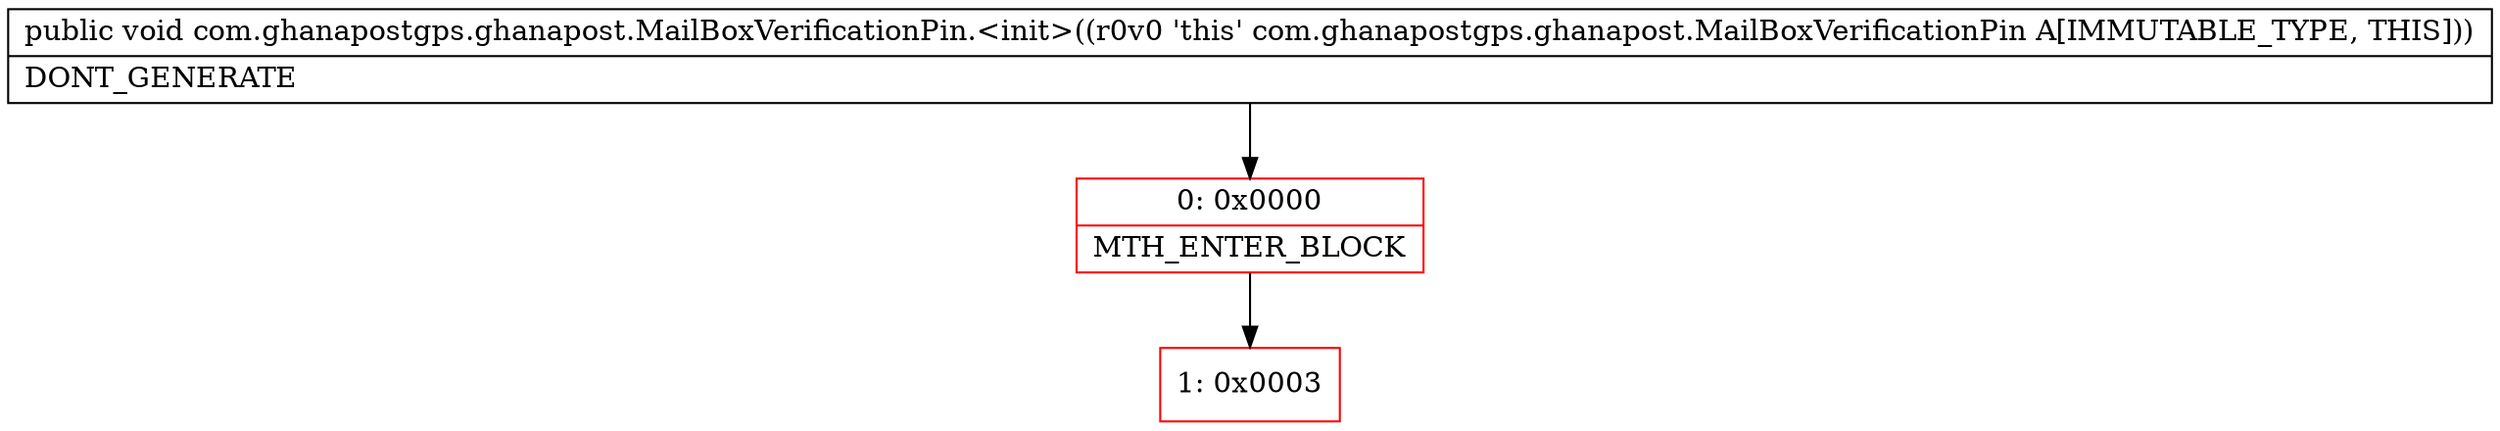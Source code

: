 digraph "CFG forcom.ghanapostgps.ghanapost.MailBoxVerificationPin.\<init\>()V" {
subgraph cluster_Region_2019279567 {
label = "R(0)";
node [shape=record,color=blue];
}
Node_0 [shape=record,color=red,label="{0\:\ 0x0000|MTH_ENTER_BLOCK\l}"];
Node_1 [shape=record,color=red,label="{1\:\ 0x0003}"];
MethodNode[shape=record,label="{public void com.ghanapostgps.ghanapost.MailBoxVerificationPin.\<init\>((r0v0 'this' com.ghanapostgps.ghanapost.MailBoxVerificationPin A[IMMUTABLE_TYPE, THIS]))  | DONT_GENERATE\l}"];
MethodNode -> Node_0;
Node_0 -> Node_1;
}

